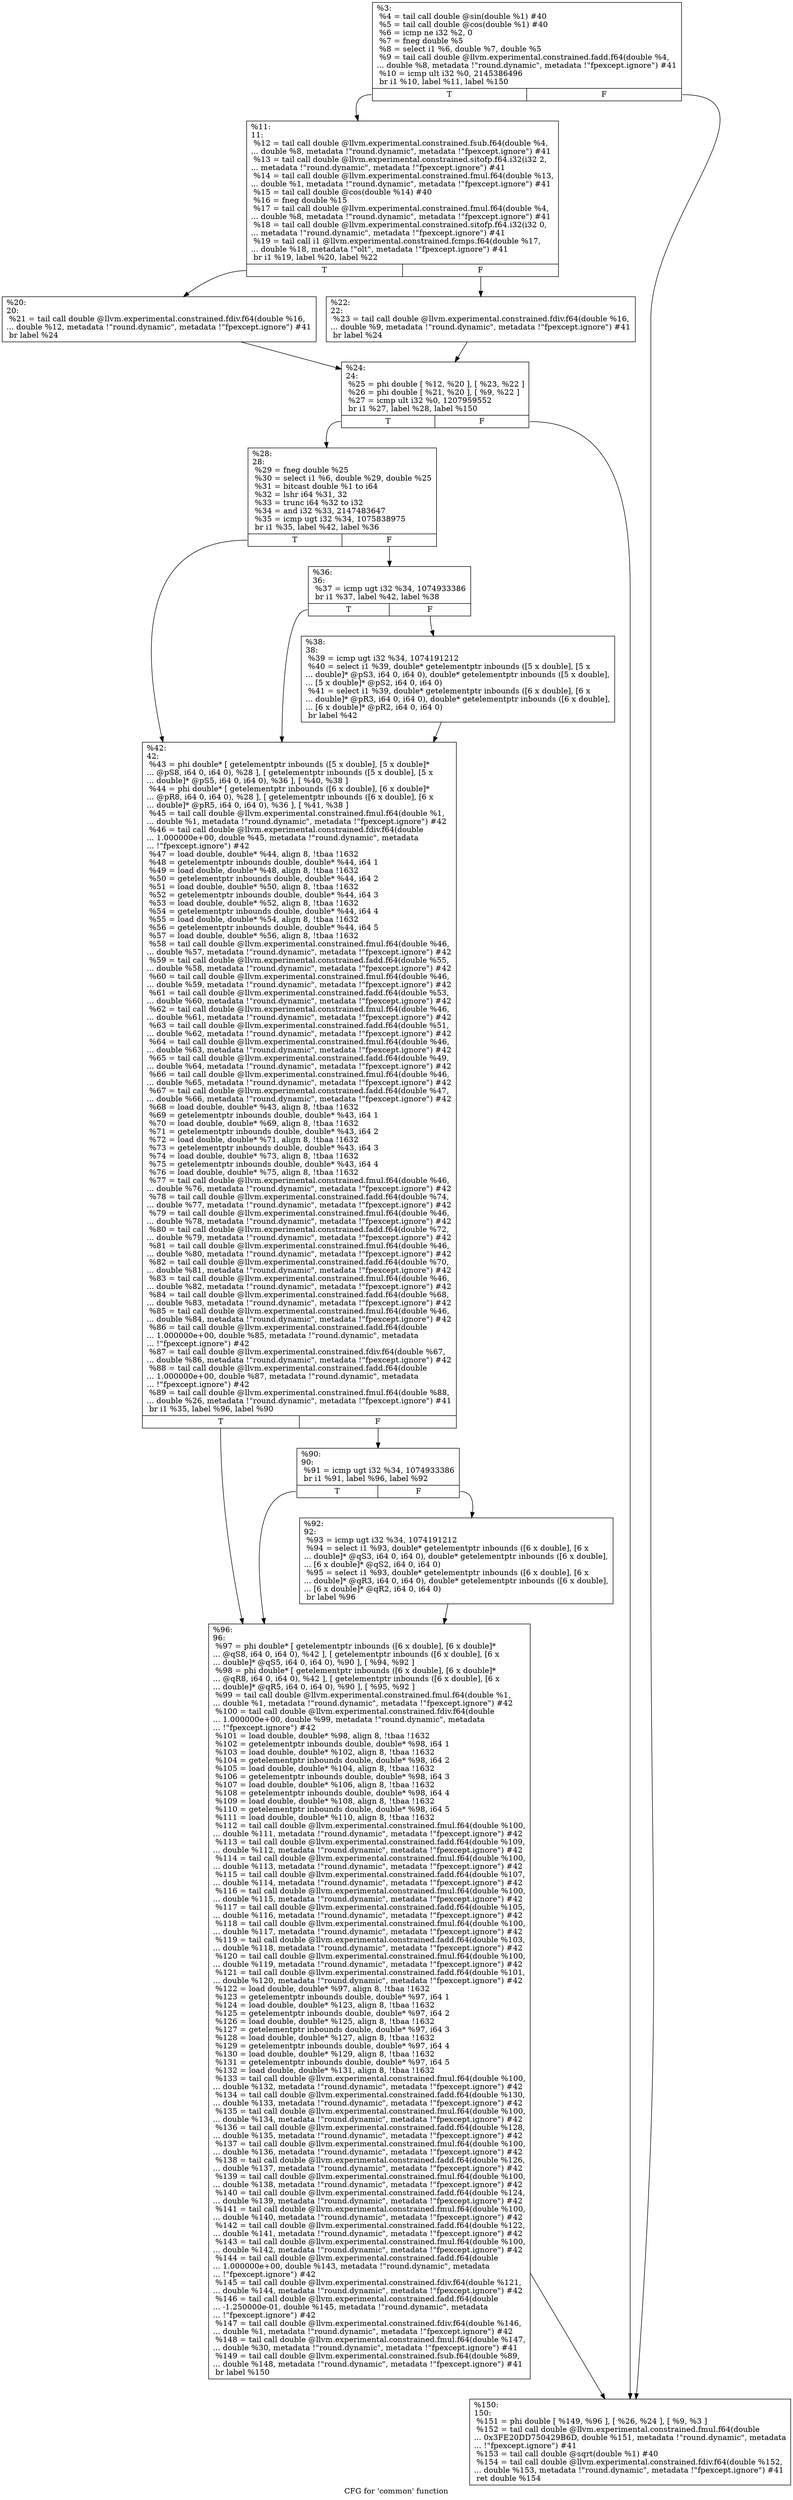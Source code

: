 digraph "CFG for 'common' function" {
	label="CFG for 'common' function";

	Node0x1bce820 [shape=record,label="{%3:\l  %4 = tail call double @sin(double %1) #40\l  %5 = tail call double @cos(double %1) #40\l  %6 = icmp ne i32 %2, 0\l  %7 = fneg double %5\l  %8 = select i1 %6, double %7, double %5\l  %9 = tail call double @llvm.experimental.constrained.fadd.f64(double %4,\l... double %8, metadata !\"round.dynamic\", metadata !\"fpexcept.ignore\") #41\l  %10 = icmp ult i32 %0, 2145386496\l  br i1 %10, label %11, label %150\l|{<s0>T|<s1>F}}"];
	Node0x1bce820:s0 -> Node0x1bce8f0;
	Node0x1bce820:s1 -> Node0x1bcec60;
	Node0x1bce8f0 [shape=record,label="{%11:\l11:                                               \l  %12 = tail call double @llvm.experimental.constrained.fsub.f64(double %4,\l... double %8, metadata !\"round.dynamic\", metadata !\"fpexcept.ignore\") #41\l  %13 = tail call double @llvm.experimental.constrained.sitofp.f64.i32(i32 2,\l... metadata !\"round.dynamic\", metadata !\"fpexcept.ignore\") #41\l  %14 = tail call double @llvm.experimental.constrained.fmul.f64(double %13,\l... double %1, metadata !\"round.dynamic\", metadata !\"fpexcept.ignore\") #41\l  %15 = tail call double @cos(double %14) #40\l  %16 = fneg double %15\l  %17 = tail call double @llvm.experimental.constrained.fmul.f64(double %4,\l... double %8, metadata !\"round.dynamic\", metadata !\"fpexcept.ignore\") #41\l  %18 = tail call double @llvm.experimental.constrained.sitofp.f64.i32(i32 0,\l... metadata !\"round.dynamic\", metadata !\"fpexcept.ignore\") #41\l  %19 = tail call i1 @llvm.experimental.constrained.fcmps.f64(double %17,\l... double %18, metadata !\"olt\", metadata !\"fpexcept.ignore\") #41\l  br i1 %19, label %20, label %22\l|{<s0>T|<s1>F}}"];
	Node0x1bce8f0:s0 -> Node0x1bce940;
	Node0x1bce8f0:s1 -> Node0x1bce990;
	Node0x1bce940 [shape=record,label="{%20:\l20:                                               \l  %21 = tail call double @llvm.experimental.constrained.fdiv.f64(double %16,\l... double %12, metadata !\"round.dynamic\", metadata !\"fpexcept.ignore\") #41\l  br label %24\l}"];
	Node0x1bce940 -> Node0x1bce9e0;
	Node0x1bce990 [shape=record,label="{%22:\l22:                                               \l  %23 = tail call double @llvm.experimental.constrained.fdiv.f64(double %16,\l... double %9, metadata !\"round.dynamic\", metadata !\"fpexcept.ignore\") #41\l  br label %24\l}"];
	Node0x1bce990 -> Node0x1bce9e0;
	Node0x1bce9e0 [shape=record,label="{%24:\l24:                                               \l  %25 = phi double [ %12, %20 ], [ %23, %22 ]\l  %26 = phi double [ %21, %20 ], [ %9, %22 ]\l  %27 = icmp ult i32 %0, 1207959552\l  br i1 %27, label %28, label %150\l|{<s0>T|<s1>F}}"];
	Node0x1bce9e0:s0 -> Node0x1bcea30;
	Node0x1bce9e0:s1 -> Node0x1bcec60;
	Node0x1bcea30 [shape=record,label="{%28:\l28:                                               \l  %29 = fneg double %25\l  %30 = select i1 %6, double %29, double %25\l  %31 = bitcast double %1 to i64\l  %32 = lshr i64 %31, 32\l  %33 = trunc i64 %32 to i32\l  %34 = and i32 %33, 2147483647\l  %35 = icmp ugt i32 %34, 1075838975\l  br i1 %35, label %42, label %36\l|{<s0>T|<s1>F}}"];
	Node0x1bcea30:s0 -> Node0x1bceb20;
	Node0x1bcea30:s1 -> Node0x1bcea80;
	Node0x1bcea80 [shape=record,label="{%36:\l36:                                               \l  %37 = icmp ugt i32 %34, 1074933386\l  br i1 %37, label %42, label %38\l|{<s0>T|<s1>F}}"];
	Node0x1bcea80:s0 -> Node0x1bceb20;
	Node0x1bcea80:s1 -> Node0x1bcead0;
	Node0x1bcead0 [shape=record,label="{%38:\l38:                                               \l  %39 = icmp ugt i32 %34, 1074191212\l  %40 = select i1 %39, double* getelementptr inbounds ([5 x double], [5 x\l... double]* @pS3, i64 0, i64 0), double* getelementptr inbounds ([5 x double],\l... [5 x double]* @pS2, i64 0, i64 0)\l  %41 = select i1 %39, double* getelementptr inbounds ([6 x double], [6 x\l... double]* @pR3, i64 0, i64 0), double* getelementptr inbounds ([6 x double],\l... [6 x double]* @pR2, i64 0, i64 0)\l  br label %42\l}"];
	Node0x1bcead0 -> Node0x1bceb20;
	Node0x1bceb20 [shape=record,label="{%42:\l42:                                               \l  %43 = phi double* [ getelementptr inbounds ([5 x double], [5 x double]*\l... @pS8, i64 0, i64 0), %28 ], [ getelementptr inbounds ([5 x double], [5 x\l... double]* @pS5, i64 0, i64 0), %36 ], [ %40, %38 ]\l  %44 = phi double* [ getelementptr inbounds ([6 x double], [6 x double]*\l... @pR8, i64 0, i64 0), %28 ], [ getelementptr inbounds ([6 x double], [6 x\l... double]* @pR5, i64 0, i64 0), %36 ], [ %41, %38 ]\l  %45 = tail call double @llvm.experimental.constrained.fmul.f64(double %1,\l... double %1, metadata !\"round.dynamic\", metadata !\"fpexcept.ignore\") #42\l  %46 = tail call double @llvm.experimental.constrained.fdiv.f64(double\l... 1.000000e+00, double %45, metadata !\"round.dynamic\", metadata\l... !\"fpexcept.ignore\") #42\l  %47 = load double, double* %44, align 8, !tbaa !1632\l  %48 = getelementptr inbounds double, double* %44, i64 1\l  %49 = load double, double* %48, align 8, !tbaa !1632\l  %50 = getelementptr inbounds double, double* %44, i64 2\l  %51 = load double, double* %50, align 8, !tbaa !1632\l  %52 = getelementptr inbounds double, double* %44, i64 3\l  %53 = load double, double* %52, align 8, !tbaa !1632\l  %54 = getelementptr inbounds double, double* %44, i64 4\l  %55 = load double, double* %54, align 8, !tbaa !1632\l  %56 = getelementptr inbounds double, double* %44, i64 5\l  %57 = load double, double* %56, align 8, !tbaa !1632\l  %58 = tail call double @llvm.experimental.constrained.fmul.f64(double %46,\l... double %57, metadata !\"round.dynamic\", metadata !\"fpexcept.ignore\") #42\l  %59 = tail call double @llvm.experimental.constrained.fadd.f64(double %55,\l... double %58, metadata !\"round.dynamic\", metadata !\"fpexcept.ignore\") #42\l  %60 = tail call double @llvm.experimental.constrained.fmul.f64(double %46,\l... double %59, metadata !\"round.dynamic\", metadata !\"fpexcept.ignore\") #42\l  %61 = tail call double @llvm.experimental.constrained.fadd.f64(double %53,\l... double %60, metadata !\"round.dynamic\", metadata !\"fpexcept.ignore\") #42\l  %62 = tail call double @llvm.experimental.constrained.fmul.f64(double %46,\l... double %61, metadata !\"round.dynamic\", metadata !\"fpexcept.ignore\") #42\l  %63 = tail call double @llvm.experimental.constrained.fadd.f64(double %51,\l... double %62, metadata !\"round.dynamic\", metadata !\"fpexcept.ignore\") #42\l  %64 = tail call double @llvm.experimental.constrained.fmul.f64(double %46,\l... double %63, metadata !\"round.dynamic\", metadata !\"fpexcept.ignore\") #42\l  %65 = tail call double @llvm.experimental.constrained.fadd.f64(double %49,\l... double %64, metadata !\"round.dynamic\", metadata !\"fpexcept.ignore\") #42\l  %66 = tail call double @llvm.experimental.constrained.fmul.f64(double %46,\l... double %65, metadata !\"round.dynamic\", metadata !\"fpexcept.ignore\") #42\l  %67 = tail call double @llvm.experimental.constrained.fadd.f64(double %47,\l... double %66, metadata !\"round.dynamic\", metadata !\"fpexcept.ignore\") #42\l  %68 = load double, double* %43, align 8, !tbaa !1632\l  %69 = getelementptr inbounds double, double* %43, i64 1\l  %70 = load double, double* %69, align 8, !tbaa !1632\l  %71 = getelementptr inbounds double, double* %43, i64 2\l  %72 = load double, double* %71, align 8, !tbaa !1632\l  %73 = getelementptr inbounds double, double* %43, i64 3\l  %74 = load double, double* %73, align 8, !tbaa !1632\l  %75 = getelementptr inbounds double, double* %43, i64 4\l  %76 = load double, double* %75, align 8, !tbaa !1632\l  %77 = tail call double @llvm.experimental.constrained.fmul.f64(double %46,\l... double %76, metadata !\"round.dynamic\", metadata !\"fpexcept.ignore\") #42\l  %78 = tail call double @llvm.experimental.constrained.fadd.f64(double %74,\l... double %77, metadata !\"round.dynamic\", metadata !\"fpexcept.ignore\") #42\l  %79 = tail call double @llvm.experimental.constrained.fmul.f64(double %46,\l... double %78, metadata !\"round.dynamic\", metadata !\"fpexcept.ignore\") #42\l  %80 = tail call double @llvm.experimental.constrained.fadd.f64(double %72,\l... double %79, metadata !\"round.dynamic\", metadata !\"fpexcept.ignore\") #42\l  %81 = tail call double @llvm.experimental.constrained.fmul.f64(double %46,\l... double %80, metadata !\"round.dynamic\", metadata !\"fpexcept.ignore\") #42\l  %82 = tail call double @llvm.experimental.constrained.fadd.f64(double %70,\l... double %81, metadata !\"round.dynamic\", metadata !\"fpexcept.ignore\") #42\l  %83 = tail call double @llvm.experimental.constrained.fmul.f64(double %46,\l... double %82, metadata !\"round.dynamic\", metadata !\"fpexcept.ignore\") #42\l  %84 = tail call double @llvm.experimental.constrained.fadd.f64(double %68,\l... double %83, metadata !\"round.dynamic\", metadata !\"fpexcept.ignore\") #42\l  %85 = tail call double @llvm.experimental.constrained.fmul.f64(double %46,\l... double %84, metadata !\"round.dynamic\", metadata !\"fpexcept.ignore\") #42\l  %86 = tail call double @llvm.experimental.constrained.fadd.f64(double\l... 1.000000e+00, double %85, metadata !\"round.dynamic\", metadata\l... !\"fpexcept.ignore\") #42\l  %87 = tail call double @llvm.experimental.constrained.fdiv.f64(double %67,\l... double %86, metadata !\"round.dynamic\", metadata !\"fpexcept.ignore\") #42\l  %88 = tail call double @llvm.experimental.constrained.fadd.f64(double\l... 1.000000e+00, double %87, metadata !\"round.dynamic\", metadata\l... !\"fpexcept.ignore\") #42\l  %89 = tail call double @llvm.experimental.constrained.fmul.f64(double %88,\l... double %26, metadata !\"round.dynamic\", metadata !\"fpexcept.ignore\") #41\l  br i1 %35, label %96, label %90\l|{<s0>T|<s1>F}}"];
	Node0x1bceb20:s0 -> Node0x1bcec10;
	Node0x1bceb20:s1 -> Node0x1bceb70;
	Node0x1bceb70 [shape=record,label="{%90:\l90:                                               \l  %91 = icmp ugt i32 %34, 1074933386\l  br i1 %91, label %96, label %92\l|{<s0>T|<s1>F}}"];
	Node0x1bceb70:s0 -> Node0x1bcec10;
	Node0x1bceb70:s1 -> Node0x1bcebc0;
	Node0x1bcebc0 [shape=record,label="{%92:\l92:                                               \l  %93 = icmp ugt i32 %34, 1074191212\l  %94 = select i1 %93, double* getelementptr inbounds ([6 x double], [6 x\l... double]* @qS3, i64 0, i64 0), double* getelementptr inbounds ([6 x double],\l... [6 x double]* @qS2, i64 0, i64 0)\l  %95 = select i1 %93, double* getelementptr inbounds ([6 x double], [6 x\l... double]* @qR3, i64 0, i64 0), double* getelementptr inbounds ([6 x double],\l... [6 x double]* @qR2, i64 0, i64 0)\l  br label %96\l}"];
	Node0x1bcebc0 -> Node0x1bcec10;
	Node0x1bcec10 [shape=record,label="{%96:\l96:                                               \l  %97 = phi double* [ getelementptr inbounds ([6 x double], [6 x double]*\l... @qS8, i64 0, i64 0), %42 ], [ getelementptr inbounds ([6 x double], [6 x\l... double]* @qS5, i64 0, i64 0), %90 ], [ %94, %92 ]\l  %98 = phi double* [ getelementptr inbounds ([6 x double], [6 x double]*\l... @qR8, i64 0, i64 0), %42 ], [ getelementptr inbounds ([6 x double], [6 x\l... double]* @qR5, i64 0, i64 0), %90 ], [ %95, %92 ]\l  %99 = tail call double @llvm.experimental.constrained.fmul.f64(double %1,\l... double %1, metadata !\"round.dynamic\", metadata !\"fpexcept.ignore\") #42\l  %100 = tail call double @llvm.experimental.constrained.fdiv.f64(double\l... 1.000000e+00, double %99, metadata !\"round.dynamic\", metadata\l... !\"fpexcept.ignore\") #42\l  %101 = load double, double* %98, align 8, !tbaa !1632\l  %102 = getelementptr inbounds double, double* %98, i64 1\l  %103 = load double, double* %102, align 8, !tbaa !1632\l  %104 = getelementptr inbounds double, double* %98, i64 2\l  %105 = load double, double* %104, align 8, !tbaa !1632\l  %106 = getelementptr inbounds double, double* %98, i64 3\l  %107 = load double, double* %106, align 8, !tbaa !1632\l  %108 = getelementptr inbounds double, double* %98, i64 4\l  %109 = load double, double* %108, align 8, !tbaa !1632\l  %110 = getelementptr inbounds double, double* %98, i64 5\l  %111 = load double, double* %110, align 8, !tbaa !1632\l  %112 = tail call double @llvm.experimental.constrained.fmul.f64(double %100,\l... double %111, metadata !\"round.dynamic\", metadata !\"fpexcept.ignore\") #42\l  %113 = tail call double @llvm.experimental.constrained.fadd.f64(double %109,\l... double %112, metadata !\"round.dynamic\", metadata !\"fpexcept.ignore\") #42\l  %114 = tail call double @llvm.experimental.constrained.fmul.f64(double %100,\l... double %113, metadata !\"round.dynamic\", metadata !\"fpexcept.ignore\") #42\l  %115 = tail call double @llvm.experimental.constrained.fadd.f64(double %107,\l... double %114, metadata !\"round.dynamic\", metadata !\"fpexcept.ignore\") #42\l  %116 = tail call double @llvm.experimental.constrained.fmul.f64(double %100,\l... double %115, metadata !\"round.dynamic\", metadata !\"fpexcept.ignore\") #42\l  %117 = tail call double @llvm.experimental.constrained.fadd.f64(double %105,\l... double %116, metadata !\"round.dynamic\", metadata !\"fpexcept.ignore\") #42\l  %118 = tail call double @llvm.experimental.constrained.fmul.f64(double %100,\l... double %117, metadata !\"round.dynamic\", metadata !\"fpexcept.ignore\") #42\l  %119 = tail call double @llvm.experimental.constrained.fadd.f64(double %103,\l... double %118, metadata !\"round.dynamic\", metadata !\"fpexcept.ignore\") #42\l  %120 = tail call double @llvm.experimental.constrained.fmul.f64(double %100,\l... double %119, metadata !\"round.dynamic\", metadata !\"fpexcept.ignore\") #42\l  %121 = tail call double @llvm.experimental.constrained.fadd.f64(double %101,\l... double %120, metadata !\"round.dynamic\", metadata !\"fpexcept.ignore\") #42\l  %122 = load double, double* %97, align 8, !tbaa !1632\l  %123 = getelementptr inbounds double, double* %97, i64 1\l  %124 = load double, double* %123, align 8, !tbaa !1632\l  %125 = getelementptr inbounds double, double* %97, i64 2\l  %126 = load double, double* %125, align 8, !tbaa !1632\l  %127 = getelementptr inbounds double, double* %97, i64 3\l  %128 = load double, double* %127, align 8, !tbaa !1632\l  %129 = getelementptr inbounds double, double* %97, i64 4\l  %130 = load double, double* %129, align 8, !tbaa !1632\l  %131 = getelementptr inbounds double, double* %97, i64 5\l  %132 = load double, double* %131, align 8, !tbaa !1632\l  %133 = tail call double @llvm.experimental.constrained.fmul.f64(double %100,\l... double %132, metadata !\"round.dynamic\", metadata !\"fpexcept.ignore\") #42\l  %134 = tail call double @llvm.experimental.constrained.fadd.f64(double %130,\l... double %133, metadata !\"round.dynamic\", metadata !\"fpexcept.ignore\") #42\l  %135 = tail call double @llvm.experimental.constrained.fmul.f64(double %100,\l... double %134, metadata !\"round.dynamic\", metadata !\"fpexcept.ignore\") #42\l  %136 = tail call double @llvm.experimental.constrained.fadd.f64(double %128,\l... double %135, metadata !\"round.dynamic\", metadata !\"fpexcept.ignore\") #42\l  %137 = tail call double @llvm.experimental.constrained.fmul.f64(double %100,\l... double %136, metadata !\"round.dynamic\", metadata !\"fpexcept.ignore\") #42\l  %138 = tail call double @llvm.experimental.constrained.fadd.f64(double %126,\l... double %137, metadata !\"round.dynamic\", metadata !\"fpexcept.ignore\") #42\l  %139 = tail call double @llvm.experimental.constrained.fmul.f64(double %100,\l... double %138, metadata !\"round.dynamic\", metadata !\"fpexcept.ignore\") #42\l  %140 = tail call double @llvm.experimental.constrained.fadd.f64(double %124,\l... double %139, metadata !\"round.dynamic\", metadata !\"fpexcept.ignore\") #42\l  %141 = tail call double @llvm.experimental.constrained.fmul.f64(double %100,\l... double %140, metadata !\"round.dynamic\", metadata !\"fpexcept.ignore\") #42\l  %142 = tail call double @llvm.experimental.constrained.fadd.f64(double %122,\l... double %141, metadata !\"round.dynamic\", metadata !\"fpexcept.ignore\") #42\l  %143 = tail call double @llvm.experimental.constrained.fmul.f64(double %100,\l... double %142, metadata !\"round.dynamic\", metadata !\"fpexcept.ignore\") #42\l  %144 = tail call double @llvm.experimental.constrained.fadd.f64(double\l... 1.000000e+00, double %143, metadata !\"round.dynamic\", metadata\l... !\"fpexcept.ignore\") #42\l  %145 = tail call double @llvm.experimental.constrained.fdiv.f64(double %121,\l... double %144, metadata !\"round.dynamic\", metadata !\"fpexcept.ignore\") #42\l  %146 = tail call double @llvm.experimental.constrained.fadd.f64(double\l... -1.250000e-01, double %145, metadata !\"round.dynamic\", metadata\l... !\"fpexcept.ignore\") #42\l  %147 = tail call double @llvm.experimental.constrained.fdiv.f64(double %146,\l... double %1, metadata !\"round.dynamic\", metadata !\"fpexcept.ignore\") #42\l  %148 = tail call double @llvm.experimental.constrained.fmul.f64(double %147,\l... double %30, metadata !\"round.dynamic\", metadata !\"fpexcept.ignore\") #41\l  %149 = tail call double @llvm.experimental.constrained.fsub.f64(double %89,\l... double %148, metadata !\"round.dynamic\", metadata !\"fpexcept.ignore\") #41\l  br label %150\l}"];
	Node0x1bcec10 -> Node0x1bcec60;
	Node0x1bcec60 [shape=record,label="{%150:\l150:                                              \l  %151 = phi double [ %149, %96 ], [ %26, %24 ], [ %9, %3 ]\l  %152 = tail call double @llvm.experimental.constrained.fmul.f64(double\l... 0x3FE20DD750429B6D, double %151, metadata !\"round.dynamic\", metadata\l... !\"fpexcept.ignore\") #41\l  %153 = tail call double @sqrt(double %1) #40\l  %154 = tail call double @llvm.experimental.constrained.fdiv.f64(double %152,\l... double %153, metadata !\"round.dynamic\", metadata !\"fpexcept.ignore\") #41\l  ret double %154\l}"];
}
